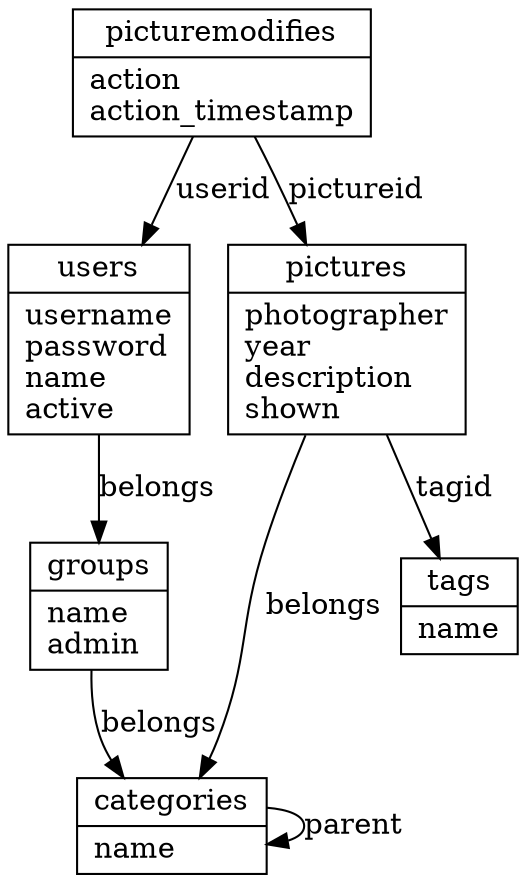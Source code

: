 strict digraph conceptual {

    node [
        shape=record
    ]

    users [
        label="{users|username\lpassword\lname\lactive\l}"
    ]

    groups [
        label="{groups|name\ladmin\l}"
    ]

    categories [
        label="{categories|name\l}"
    ]

    pictures [
        label="{pictures|photographer\lyear\ldescription\lshown\l}"
    ]

    tags [
        label="{tags|name\l}"
    ]

    picturemodifies [
        label="{picturemodifies|action\laction_timestamp\l}"
    ]

    categories->categories [label="parent"]
    pictures->tags [label="tagid"]
    picturemodifies->pictures [label="pictureid"]
    picturemodifies->users [label="userid"]
    users->groups [label="belongs"]
    groups->categories [label="belongs"]
    pictures->categories [label="belongs"]

}
